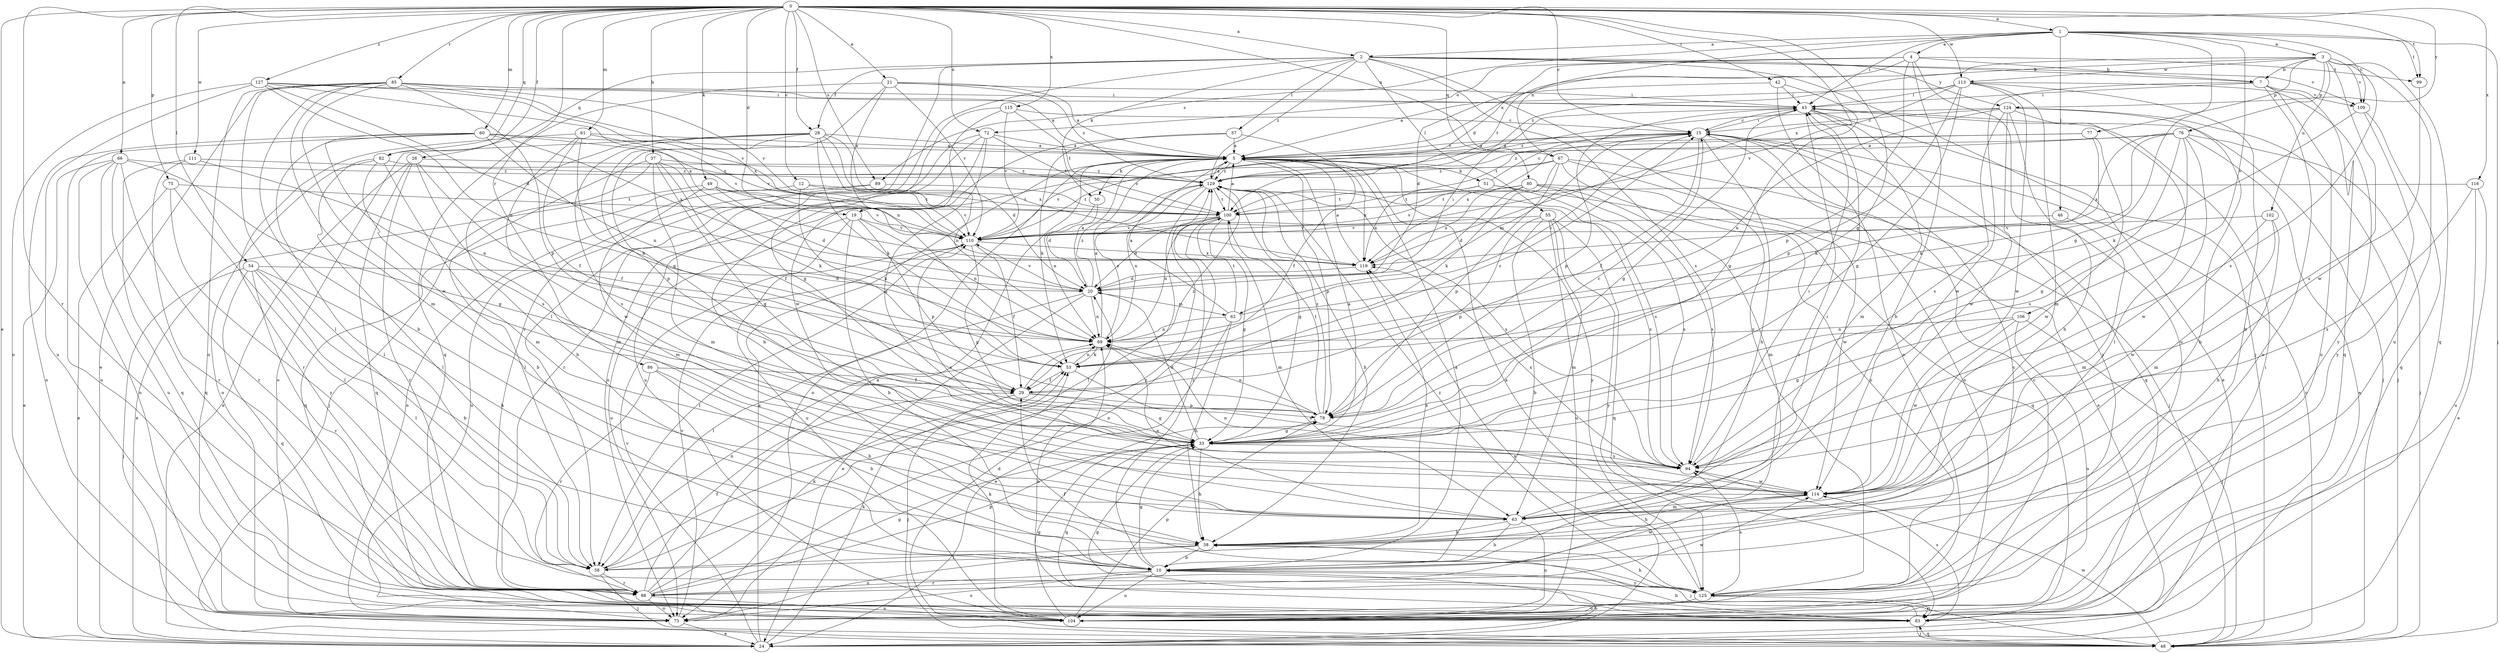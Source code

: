 strict digraph  {
0;
1;
2;
3;
4;
5;
7;
10;
12;
15;
19;
20;
21;
24;
26;
28;
29;
33;
37;
38;
42;
43;
46;
48;
49;
50;
51;
53;
54;
55;
57;
58;
60;
61;
62;
63;
66;
67;
69;
72;
73;
75;
76;
77;
78;
80;
82;
83;
85;
86;
88;
89;
94;
99;
100;
102;
104;
106;
109;
110;
111;
113;
114;
115;
116;
119;
124;
125;
127;
129;
0 -> 1  [label=a];
0 -> 2  [label=a];
0 -> 12  [label=c];
0 -> 15  [label=c];
0 -> 19  [label=d];
0 -> 21  [label=e];
0 -> 24  [label=e];
0 -> 26  [label=f];
0 -> 28  [label=f];
0 -> 33  [label=g];
0 -> 37  [label=h];
0 -> 42  [label=i];
0 -> 49  [label=k];
0 -> 54  [label=l];
0 -> 60  [label=m];
0 -> 61  [label=m];
0 -> 66  [label=n];
0 -> 67  [label=n];
0 -> 72  [label=o];
0 -> 75  [label=p];
0 -> 80  [label=q];
0 -> 82  [label=q];
0 -> 85  [label=r];
0 -> 86  [label=r];
0 -> 88  [label=r];
0 -> 89  [label=s];
0 -> 99  [label=t];
0 -> 111  [label=w];
0 -> 113  [label=w];
0 -> 115  [label=x];
0 -> 116  [label=x];
0 -> 119  [label=x];
0 -> 124  [label=y];
0 -> 127  [label=z];
1 -> 2  [label=a];
1 -> 3  [label=a];
1 -> 4  [label=a];
1 -> 33  [label=g];
1 -> 43  [label=i];
1 -> 46  [label=j];
1 -> 48  [label=j];
1 -> 67  [label=n];
1 -> 89  [label=s];
1 -> 99  [label=t];
1 -> 106  [label=v];
1 -> 109  [label=v];
2 -> 7  [label=b];
2 -> 28  [label=f];
2 -> 48  [label=j];
2 -> 50  [label=k];
2 -> 55  [label=l];
2 -> 57  [label=l];
2 -> 58  [label=l];
2 -> 82  [label=q];
2 -> 88  [label=r];
2 -> 94  [label=s];
2 -> 109  [label=v];
2 -> 124  [label=y];
2 -> 125  [label=y];
2 -> 129  [label=z];
3 -> 5  [label=a];
3 -> 7  [label=b];
3 -> 76  [label=p];
3 -> 77  [label=p];
3 -> 83  [label=q];
3 -> 94  [label=s];
3 -> 102  [label=u];
3 -> 104  [label=u];
3 -> 109  [label=v];
3 -> 113  [label=w];
3 -> 114  [label=w];
3 -> 129  [label=z];
4 -> 7  [label=b];
4 -> 10  [label=b];
4 -> 19  [label=d];
4 -> 72  [label=o];
4 -> 78  [label=p];
4 -> 99  [label=t];
4 -> 100  [label=t];
4 -> 104  [label=u];
5 -> 15  [label=c];
5 -> 50  [label=k];
5 -> 51  [label=k];
5 -> 73  [label=o];
5 -> 78  [label=p];
5 -> 94  [label=s];
5 -> 119  [label=x];
5 -> 125  [label=y];
5 -> 129  [label=z];
7 -> 43  [label=i];
7 -> 73  [label=o];
7 -> 83  [label=q];
7 -> 104  [label=u];
7 -> 109  [label=v];
7 -> 114  [label=w];
10 -> 5  [label=a];
10 -> 33  [label=g];
10 -> 73  [label=o];
10 -> 88  [label=r];
10 -> 104  [label=u];
10 -> 114  [label=w];
10 -> 125  [label=y];
10 -> 129  [label=z];
12 -> 53  [label=k];
12 -> 83  [label=q];
12 -> 100  [label=t];
12 -> 110  [label=v];
15 -> 5  [label=a];
15 -> 29  [label=f];
15 -> 38  [label=h];
15 -> 43  [label=i];
15 -> 62  [label=m];
15 -> 73  [label=o];
15 -> 83  [label=q];
15 -> 119  [label=x];
19 -> 10  [label=b];
19 -> 69  [label=n];
19 -> 73  [label=o];
19 -> 78  [label=p];
19 -> 104  [label=u];
19 -> 110  [label=v];
20 -> 5  [label=a];
20 -> 24  [label=e];
20 -> 43  [label=i];
20 -> 58  [label=l];
20 -> 62  [label=m];
20 -> 69  [label=n];
20 -> 110  [label=v];
20 -> 129  [label=z];
21 -> 5  [label=a];
21 -> 33  [label=g];
21 -> 43  [label=i];
21 -> 69  [label=n];
21 -> 83  [label=q];
21 -> 110  [label=v];
21 -> 129  [label=z];
24 -> 5  [label=a];
24 -> 10  [label=b];
24 -> 53  [label=k];
24 -> 110  [label=v];
24 -> 119  [label=x];
26 -> 24  [label=e];
26 -> 29  [label=f];
26 -> 63  [label=m];
26 -> 83  [label=q];
26 -> 88  [label=r];
26 -> 129  [label=z];
28 -> 5  [label=a];
28 -> 10  [label=b];
28 -> 20  [label=d];
28 -> 53  [label=k];
28 -> 69  [label=n];
28 -> 73  [label=o];
28 -> 78  [label=p];
28 -> 94  [label=s];
28 -> 119  [label=x];
29 -> 15  [label=c];
29 -> 33  [label=g];
29 -> 48  [label=j];
29 -> 78  [label=p];
29 -> 129  [label=z];
33 -> 5  [label=a];
33 -> 20  [label=d];
33 -> 38  [label=h];
33 -> 83  [label=q];
33 -> 94  [label=s];
37 -> 29  [label=f];
37 -> 33  [label=g];
37 -> 48  [label=j];
37 -> 53  [label=k];
37 -> 58  [label=l];
37 -> 63  [label=m];
37 -> 129  [label=z];
38 -> 10  [label=b];
38 -> 48  [label=j];
38 -> 58  [label=l];
38 -> 73  [label=o];
38 -> 119  [label=x];
42 -> 20  [label=d];
42 -> 33  [label=g];
42 -> 43  [label=i];
42 -> 73  [label=o];
43 -> 15  [label=c];
43 -> 24  [label=e];
43 -> 33  [label=g];
43 -> 48  [label=j];
43 -> 63  [label=m];
43 -> 78  [label=p];
43 -> 88  [label=r];
43 -> 125  [label=y];
46 -> 63  [label=m];
46 -> 110  [label=v];
48 -> 15  [label=c];
48 -> 20  [label=d];
48 -> 83  [label=q];
48 -> 114  [label=w];
49 -> 20  [label=d];
49 -> 24  [label=e];
49 -> 63  [label=m];
49 -> 100  [label=t];
49 -> 110  [label=v];
50 -> 20  [label=d];
50 -> 69  [label=n];
51 -> 15  [label=c];
51 -> 83  [label=q];
51 -> 94  [label=s];
51 -> 100  [label=t];
51 -> 119  [label=x];
53 -> 29  [label=f];
53 -> 69  [label=n];
53 -> 94  [label=s];
54 -> 10  [label=b];
54 -> 20  [label=d];
54 -> 38  [label=h];
54 -> 48  [label=j];
54 -> 58  [label=l];
54 -> 83  [label=q];
54 -> 88  [label=r];
55 -> 10  [label=b];
55 -> 63  [label=m];
55 -> 78  [label=p];
55 -> 83  [label=q];
55 -> 104  [label=u];
55 -> 110  [label=v];
55 -> 125  [label=y];
57 -> 5  [label=a];
57 -> 29  [label=f];
57 -> 53  [label=k];
57 -> 73  [label=o];
58 -> 48  [label=j];
58 -> 69  [label=n];
58 -> 88  [label=r];
58 -> 129  [label=z];
60 -> 5  [label=a];
60 -> 58  [label=l];
60 -> 69  [label=n];
60 -> 73  [label=o];
60 -> 94  [label=s];
60 -> 104  [label=u];
60 -> 110  [label=v];
60 -> 119  [label=x];
61 -> 5  [label=a];
61 -> 29  [label=f];
61 -> 53  [label=k];
61 -> 88  [label=r];
61 -> 110  [label=v];
61 -> 114  [label=w];
62 -> 5  [label=a];
62 -> 15  [label=c];
62 -> 24  [label=e];
62 -> 38  [label=h];
62 -> 69  [label=n];
62 -> 100  [label=t];
63 -> 10  [label=b];
63 -> 38  [label=h];
63 -> 43  [label=i];
63 -> 69  [label=n];
63 -> 104  [label=u];
66 -> 24  [label=e];
66 -> 33  [label=g];
66 -> 73  [label=o];
66 -> 83  [label=q];
66 -> 88  [label=r];
66 -> 104  [label=u];
66 -> 129  [label=z];
67 -> 24  [label=e];
67 -> 48  [label=j];
67 -> 53  [label=k];
67 -> 78  [label=p];
67 -> 110  [label=v];
67 -> 125  [label=y];
67 -> 129  [label=z];
69 -> 5  [label=a];
69 -> 53  [label=k];
69 -> 129  [label=z];
72 -> 5  [label=a];
72 -> 33  [label=g];
72 -> 38  [label=h];
72 -> 88  [label=r];
72 -> 100  [label=t];
72 -> 104  [label=u];
73 -> 24  [label=e];
73 -> 110  [label=v];
75 -> 24  [label=e];
75 -> 58  [label=l];
75 -> 100  [label=t];
75 -> 125  [label=y];
76 -> 5  [label=a];
76 -> 24  [label=e];
76 -> 33  [label=g];
76 -> 48  [label=j];
76 -> 53  [label=k];
76 -> 94  [label=s];
76 -> 114  [label=w];
76 -> 119  [label=x];
76 -> 129  [label=z];
77 -> 5  [label=a];
77 -> 53  [label=k];
77 -> 100  [label=t];
77 -> 114  [label=w];
78 -> 15  [label=c];
78 -> 33  [label=g];
78 -> 69  [label=n];
78 -> 100  [label=t];
78 -> 129  [label=z];
80 -> 20  [label=d];
80 -> 63  [label=m];
80 -> 94  [label=s];
80 -> 100  [label=t];
80 -> 110  [label=v];
80 -> 114  [label=w];
80 -> 119  [label=x];
82 -> 10  [label=b];
82 -> 58  [label=l];
82 -> 63  [label=m];
82 -> 73  [label=o];
82 -> 129  [label=z];
83 -> 10  [label=b];
83 -> 33  [label=g];
83 -> 43  [label=i];
83 -> 48  [label=j];
83 -> 69  [label=n];
83 -> 94  [label=s];
85 -> 5  [label=a];
85 -> 10  [label=b];
85 -> 24  [label=e];
85 -> 43  [label=i];
85 -> 58  [label=l];
85 -> 63  [label=m];
85 -> 73  [label=o];
85 -> 78  [label=p];
85 -> 110  [label=v];
85 -> 114  [label=w];
85 -> 119  [label=x];
86 -> 10  [label=b];
86 -> 29  [label=f];
86 -> 38  [label=h];
86 -> 88  [label=r];
88 -> 5  [label=a];
88 -> 29  [label=f];
88 -> 33  [label=g];
88 -> 53  [label=k];
88 -> 73  [label=o];
88 -> 78  [label=p];
88 -> 104  [label=u];
88 -> 114  [label=w];
89 -> 73  [label=o];
89 -> 100  [label=t];
89 -> 104  [label=u];
94 -> 43  [label=i];
94 -> 114  [label=w];
94 -> 119  [label=x];
94 -> 129  [label=z];
99 -> 94  [label=s];
100 -> 5  [label=a];
100 -> 20  [label=d];
100 -> 33  [label=g];
100 -> 63  [label=m];
100 -> 69  [label=n];
100 -> 73  [label=o];
100 -> 110  [label=v];
102 -> 38  [label=h];
102 -> 63  [label=m];
102 -> 110  [label=v];
102 -> 114  [label=w];
104 -> 15  [label=c];
104 -> 33  [label=g];
104 -> 53  [label=k];
104 -> 78  [label=p];
106 -> 33  [label=g];
106 -> 48  [label=j];
106 -> 69  [label=n];
106 -> 104  [label=u];
106 -> 114  [label=w];
109 -> 53  [label=k];
109 -> 83  [label=q];
109 -> 125  [label=y];
110 -> 15  [label=c];
110 -> 29  [label=f];
110 -> 33  [label=g];
110 -> 58  [label=l];
110 -> 119  [label=x];
111 -> 69  [label=n];
111 -> 83  [label=q];
111 -> 88  [label=r];
111 -> 129  [label=z];
113 -> 5  [label=a];
113 -> 10  [label=b];
113 -> 33  [label=g];
113 -> 43  [label=i];
113 -> 63  [label=m];
113 -> 78  [label=p];
113 -> 110  [label=v];
113 -> 114  [label=w];
113 -> 125  [label=y];
114 -> 38  [label=h];
114 -> 63  [label=m];
114 -> 69  [label=n];
114 -> 110  [label=v];
115 -> 15  [label=c];
115 -> 33  [label=g];
115 -> 100  [label=t];
115 -> 110  [label=v];
115 -> 114  [label=w];
116 -> 24  [label=e];
116 -> 94  [label=s];
116 -> 100  [label=t];
116 -> 104  [label=u];
119 -> 5  [label=a];
119 -> 20  [label=d];
124 -> 10  [label=b];
124 -> 15  [label=c];
124 -> 38  [label=h];
124 -> 48  [label=j];
124 -> 58  [label=l];
124 -> 69  [label=n];
124 -> 94  [label=s];
124 -> 114  [label=w];
124 -> 129  [label=z];
125 -> 5  [label=a];
125 -> 15  [label=c];
125 -> 29  [label=f];
125 -> 38  [label=h];
125 -> 83  [label=q];
125 -> 94  [label=s];
125 -> 104  [label=u];
125 -> 129  [label=z];
127 -> 20  [label=d];
127 -> 43  [label=i];
127 -> 69  [label=n];
127 -> 73  [label=o];
127 -> 104  [label=u];
127 -> 110  [label=v];
127 -> 119  [label=x];
129 -> 5  [label=a];
129 -> 33  [label=g];
129 -> 38  [label=h];
129 -> 58  [label=l];
129 -> 69  [label=n];
129 -> 94  [label=s];
129 -> 100  [label=t];
}
